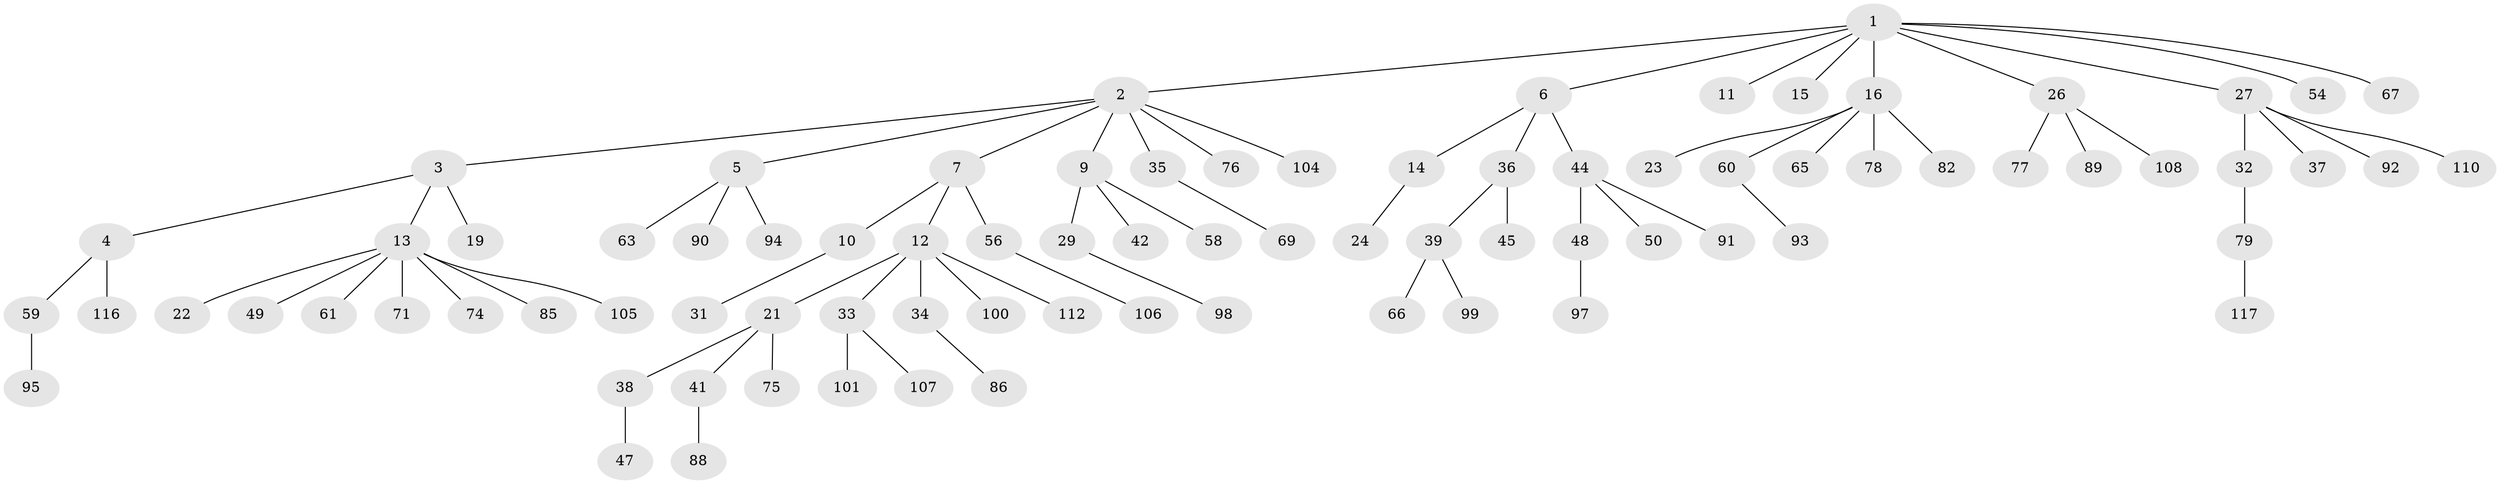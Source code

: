 // original degree distribution, {10: 0.008547008547008548, 8: 0.008547008547008548, 5: 0.07692307692307693, 3: 0.11965811965811966, 4: 0.017094017094017096, 2: 0.19658119658119658, 1: 0.5641025641025641, 7: 0.008547008547008548}
// Generated by graph-tools (version 1.1) at 2025/11/02/27/25 16:11:25]
// undirected, 83 vertices, 82 edges
graph export_dot {
graph [start="1"]
  node [color=gray90,style=filled];
  1 [super="+73"];
  2 [super="+81"];
  3 [super="+96"];
  4 [super="+103"];
  5 [super="+102"];
  6 [super="+8"];
  7;
  9 [super="+18"];
  10 [super="+30"];
  11 [super="+55"];
  12 [super="+20"];
  13 [super="+17"];
  14 [super="+87"];
  15;
  16 [super="+68"];
  19;
  21 [super="+28"];
  22;
  23 [super="+25"];
  24 [super="+53"];
  26 [super="+72"];
  27 [super="+46"];
  29 [super="+84"];
  31 [super="+109"];
  32 [super="+83"];
  33;
  34 [super="+113"];
  35 [super="+43"];
  36 [super="+40"];
  37 [super="+111"];
  38;
  39 [super="+51"];
  41 [super="+57"];
  42;
  44 [super="+52"];
  45 [super="+64"];
  47 [super="+70"];
  48 [super="+114"];
  49;
  50;
  54;
  56 [super="+62"];
  58;
  59;
  60 [super="+80"];
  61;
  63;
  65;
  66;
  67;
  69;
  71 [super="+115"];
  74;
  75;
  76;
  77;
  78;
  79;
  82;
  85;
  86;
  88;
  89;
  90;
  91;
  92;
  93;
  94;
  95;
  97;
  98;
  99;
  100;
  101;
  104;
  105;
  106;
  107;
  108;
  110;
  112;
  116;
  117;
  1 -- 2;
  1 -- 6;
  1 -- 11;
  1 -- 15;
  1 -- 16;
  1 -- 26;
  1 -- 27;
  1 -- 54;
  1 -- 67;
  2 -- 3;
  2 -- 5;
  2 -- 7;
  2 -- 9;
  2 -- 35;
  2 -- 76;
  2 -- 104;
  3 -- 4;
  3 -- 13;
  3 -- 19;
  4 -- 59;
  4 -- 116;
  5 -- 63;
  5 -- 90;
  5 -- 94;
  6 -- 36;
  6 -- 44;
  6 -- 14;
  7 -- 10;
  7 -- 12;
  7 -- 56;
  9 -- 29;
  9 -- 42;
  9 -- 58;
  10 -- 31;
  12 -- 100;
  12 -- 112;
  12 -- 33;
  12 -- 34;
  12 -- 21;
  13 -- 49;
  13 -- 74;
  13 -- 105;
  13 -- 61;
  13 -- 85;
  13 -- 22;
  13 -- 71;
  14 -- 24;
  16 -- 23;
  16 -- 60;
  16 -- 65;
  16 -- 78;
  16 -- 82;
  21 -- 75;
  21 -- 41;
  21 -- 38;
  26 -- 77;
  26 -- 89;
  26 -- 108;
  27 -- 32;
  27 -- 37;
  27 -- 110;
  27 -- 92;
  29 -- 98;
  32 -- 79;
  33 -- 101;
  33 -- 107;
  34 -- 86;
  35 -- 69;
  36 -- 39;
  36 -- 45;
  38 -- 47;
  39 -- 99;
  39 -- 66;
  41 -- 88;
  44 -- 48;
  44 -- 50;
  44 -- 91;
  48 -- 97;
  56 -- 106;
  59 -- 95;
  60 -- 93;
  79 -- 117;
}
